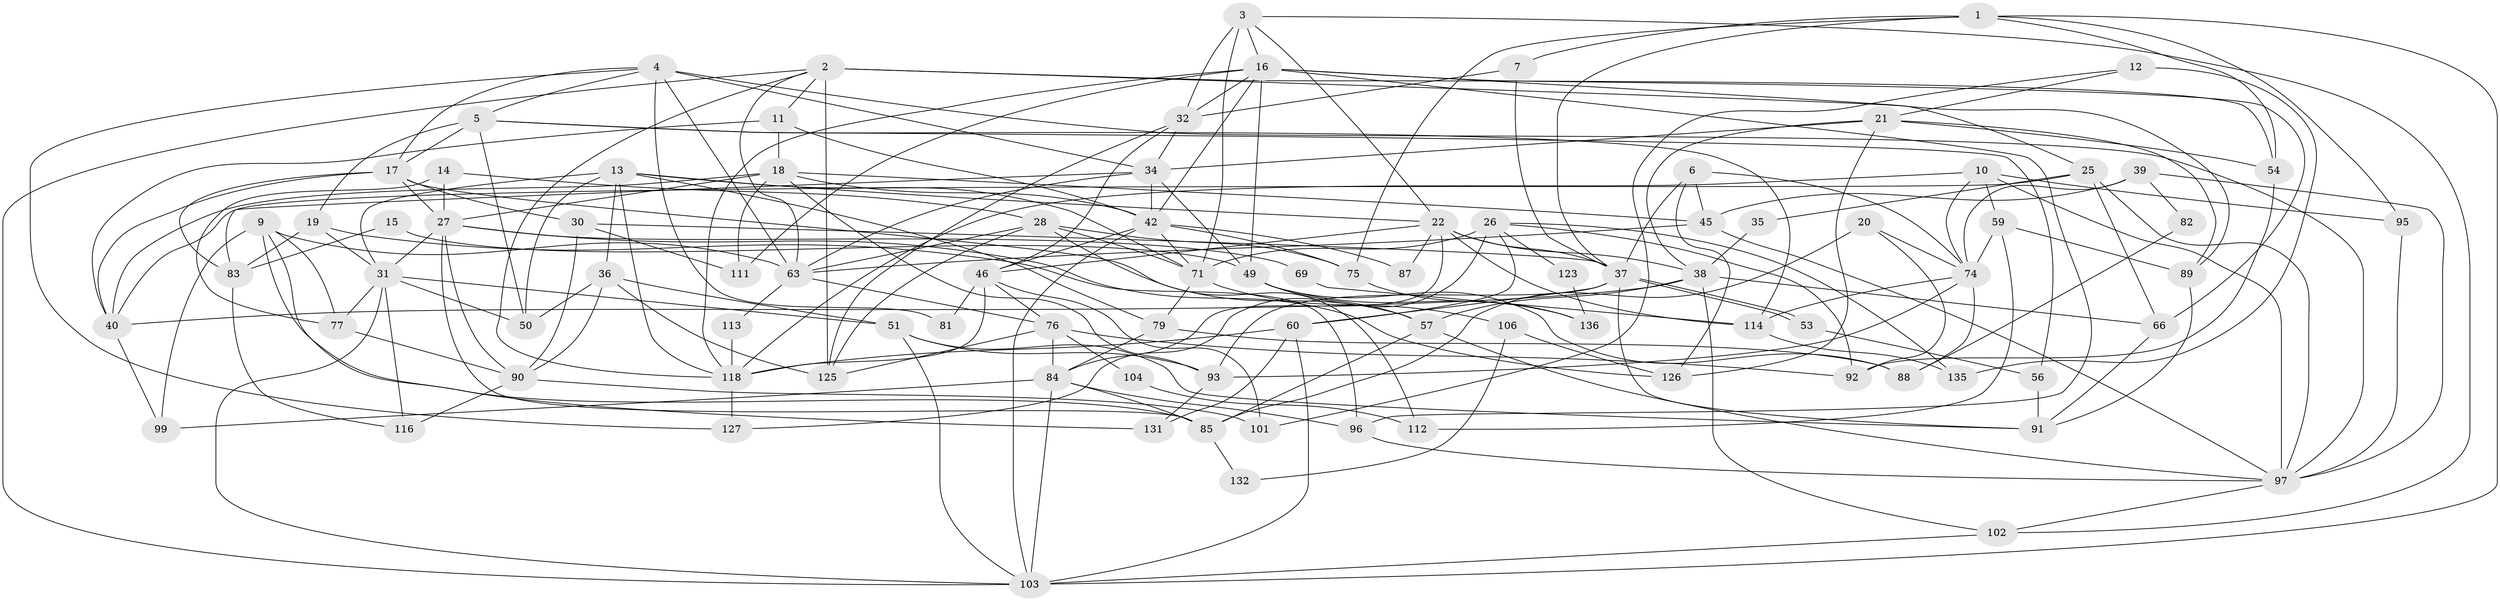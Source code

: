 // original degree distribution, {4: 0.2773722627737226, 6: 0.08759124087591241, 3: 0.24817518248175183, 7: 0.029197080291970802, 5: 0.20437956204379562, 2: 0.1386861313868613, 8: 0.014598540145985401}
// Generated by graph-tools (version 1.1) at 2025/11/02/27/25 16:11:22]
// undirected, 91 vertices, 221 edges
graph export_dot {
graph [start="1"]
  node [color=gray90,style=filled];
  1 [super="+68"];
  2 [super="+8"];
  3 [super="+73"];
  4 [super="+29"];
  5 [super="+80"];
  6 [super="+41"];
  7;
  9 [super="+64"];
  10;
  11;
  12 [super="+67"];
  13 [super="+86"];
  14 [super="+24"];
  15;
  16 [super="+33"];
  17 [super="+23"];
  18 [super="+108"];
  19 [super="+65"];
  20;
  21 [super="+70"];
  22 [super="+43"];
  25 [super="+58"];
  26 [super="+94"];
  27 [super="+78"];
  28 [super="+115"];
  30 [super="+52"];
  31 [super="+44"];
  32 [super="+110"];
  34 [super="+128"];
  35;
  36 [super="+61"];
  37 [super="+47"];
  38 [super="+48"];
  39;
  40 [super="+55"];
  42 [super="+107"];
  45 [super="+62"];
  46 [super="+121"];
  49 [super="+129"];
  50 [super="+72"];
  51;
  53;
  54;
  56;
  57;
  59 [super="+137"];
  60;
  63 [super="+119"];
  66;
  69;
  71 [super="+100"];
  74;
  75;
  76 [super="+109"];
  77;
  79 [super="+98"];
  81;
  82;
  83;
  84 [super="+120"];
  85 [super="+134"];
  87;
  88;
  89 [super="+133"];
  90;
  91 [super="+130"];
  92;
  93 [super="+105"];
  95;
  96;
  97 [super="+117"];
  99;
  101;
  102;
  103 [super="+122"];
  104;
  106;
  111;
  112;
  113;
  114;
  116;
  118 [super="+124"];
  123;
  125;
  126;
  127;
  131;
  132;
  135;
  136;
  1 -- 37;
  1 -- 95;
  1 -- 7;
  1 -- 75;
  1 -- 54;
  1 -- 103;
  2 -- 103;
  2 -- 11;
  2 -- 54;
  2 -- 63;
  2 -- 89 [weight=2];
  2 -- 125;
  2 -- 118;
  3 -- 22;
  3 -- 32 [weight=2];
  3 -- 16;
  3 -- 102;
  3 -- 71;
  4 -- 63;
  4 -- 34;
  4 -- 81;
  4 -- 127;
  4 -- 97;
  4 -- 5;
  4 -- 17;
  5 -- 56 [weight=2];
  5 -- 114;
  5 -- 50;
  5 -- 19;
  5 -- 17;
  6 -- 74;
  6 -- 126;
  6 -- 45;
  6 -- 37;
  7 -- 32;
  7 -- 37;
  9 -- 99;
  9 -- 131;
  9 -- 77;
  9 -- 85;
  9 -- 63;
  10 -- 118;
  10 -- 59;
  10 -- 74;
  10 -- 95;
  10 -- 97 [weight=2];
  11 -- 18;
  11 -- 40;
  11 -- 42;
  12 -- 21;
  12 -- 135 [weight=2];
  12 -- 101;
  13 -- 71;
  13 -- 31;
  13 -- 36;
  13 -- 79;
  13 -- 50;
  13 -- 22;
  13 -- 118;
  14 -- 27;
  14 -- 28;
  14 -- 77;
  15 -- 83;
  15 -- 49;
  16 -- 66;
  16 -- 42;
  16 -- 25;
  16 -- 111;
  16 -- 32;
  16 -- 96;
  16 -- 49;
  16 -- 118;
  17 -- 30;
  17 -- 40;
  17 -- 83;
  17 -- 57;
  17 -- 27;
  18 -- 42;
  18 -- 45;
  18 -- 40 [weight=2];
  18 -- 27;
  18 -- 93;
  18 -- 111;
  19 -- 96;
  19 -- 83;
  19 -- 31;
  20 -- 92;
  20 -- 74;
  20 -- 85;
  21 -- 89;
  21 -- 54;
  21 -- 38;
  21 -- 126;
  21 -- 34;
  22 -- 84;
  22 -- 46;
  22 -- 114;
  22 -- 37;
  22 -- 87;
  22 -- 38;
  25 -- 66;
  25 -- 40;
  25 -- 35;
  25 -- 97;
  26 -- 127;
  26 -- 71;
  26 -- 123;
  26 -- 135;
  26 -- 60;
  26 -- 92;
  27 -- 31;
  27 -- 90;
  27 -- 69;
  27 -- 126;
  27 -- 85;
  28 -- 125;
  28 -- 112;
  28 -- 71;
  28 -- 75;
  28 -- 63;
  30 -- 90;
  30 -- 37;
  30 -- 111;
  31 -- 103;
  31 -- 116;
  31 -- 77;
  31 -- 51;
  31 -- 50;
  32 -- 46;
  32 -- 125;
  32 -- 34;
  34 -- 83;
  34 -- 42;
  34 -- 49;
  34 -- 63;
  35 -- 38;
  36 -- 50;
  36 -- 90;
  36 -- 51;
  36 -- 125;
  37 -- 53;
  37 -- 53;
  37 -- 91;
  37 -- 60;
  37 -- 93;
  38 -- 57;
  38 -- 40;
  38 -- 66;
  38 -- 102;
  39 -- 74;
  39 -- 45;
  39 -- 82;
  39 -- 97;
  40 -- 99;
  42 -- 71;
  42 -- 87;
  42 -- 103;
  42 -- 75;
  42 -- 46;
  45 -- 63;
  45 -- 97;
  46 -- 101;
  46 -- 81;
  46 -- 76;
  46 -- 118;
  49 -- 57;
  49 -- 88;
  49 -- 136;
  51 -- 103;
  51 -- 93;
  51 -- 91;
  53 -- 56;
  54 -- 92;
  56 -- 91;
  57 -- 97;
  57 -- 85;
  59 -- 89;
  59 -- 112;
  59 -- 74;
  60 -- 103;
  60 -- 131;
  60 -- 118;
  63 -- 76;
  63 -- 113;
  66 -- 91;
  69 -- 114;
  71 -- 106;
  71 -- 79;
  74 -- 93;
  74 -- 88;
  74 -- 114;
  75 -- 136;
  76 -- 84;
  76 -- 125;
  76 -- 104;
  76 -- 92;
  77 -- 90;
  79 -- 88;
  79 -- 84;
  82 -- 88;
  83 -- 116;
  84 -- 99;
  84 -- 85;
  84 -- 96;
  84 -- 103;
  85 -- 132;
  89 -- 91;
  90 -- 101;
  90 -- 116;
  93 -- 131;
  95 -- 97;
  96 -- 97;
  97 -- 102;
  102 -- 103;
  104 -- 112;
  106 -- 126;
  106 -- 132;
  113 -- 118;
  114 -- 135;
  118 -- 127;
  123 -- 136;
}
